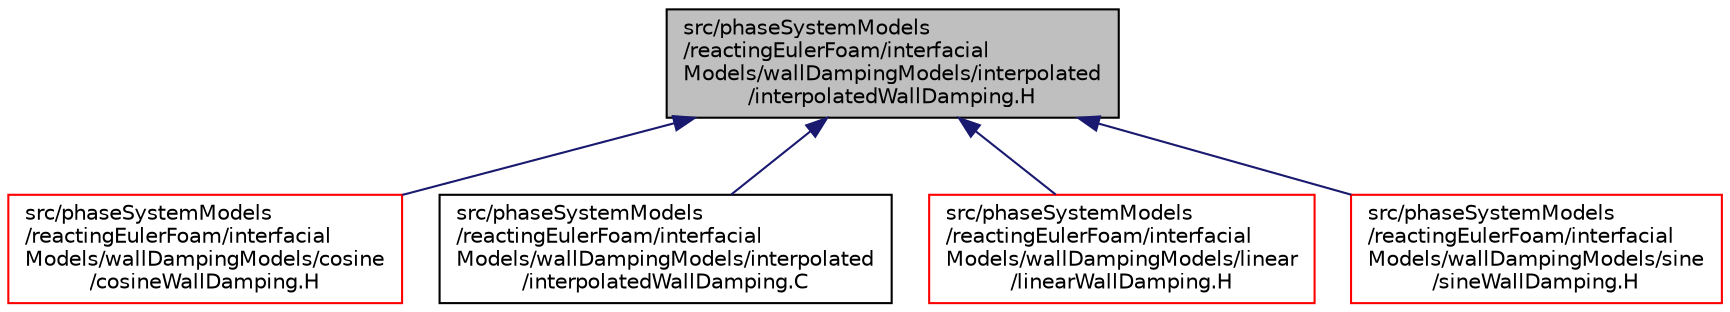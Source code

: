 digraph "src/phaseSystemModels/reactingEulerFoam/interfacialModels/wallDampingModels/interpolated/interpolatedWallDamping.H"
{
  bgcolor="transparent";
  edge [fontname="Helvetica",fontsize="10",labelfontname="Helvetica",labelfontsize="10"];
  node [fontname="Helvetica",fontsize="10",shape=record];
  Node1 [label="src/phaseSystemModels\l/reactingEulerFoam/interfacial\lModels/wallDampingModels/interpolated\l/interpolatedWallDamping.H",height=0.2,width=0.4,color="black", fillcolor="grey75", style="filled" fontcolor="black"];
  Node1 -> Node2 [dir="back",color="midnightblue",fontsize="10",style="solid",fontname="Helvetica"];
  Node2 [label="src/phaseSystemModels\l/reactingEulerFoam/interfacial\lModels/wallDampingModels/cosine\l/cosineWallDamping.H",height=0.2,width=0.4,color="red",URL="$cosineWallDamping_8H.html"];
  Node1 -> Node3 [dir="back",color="midnightblue",fontsize="10",style="solid",fontname="Helvetica"];
  Node3 [label="src/phaseSystemModels\l/reactingEulerFoam/interfacial\lModels/wallDampingModels/interpolated\l/interpolatedWallDamping.C",height=0.2,width=0.4,color="black",URL="$interpolatedWallDamping_8C.html"];
  Node1 -> Node4 [dir="back",color="midnightblue",fontsize="10",style="solid",fontname="Helvetica"];
  Node4 [label="src/phaseSystemModels\l/reactingEulerFoam/interfacial\lModels/wallDampingModels/linear\l/linearWallDamping.H",height=0.2,width=0.4,color="red",URL="$linearWallDamping_8H.html"];
  Node1 -> Node5 [dir="back",color="midnightblue",fontsize="10",style="solid",fontname="Helvetica"];
  Node5 [label="src/phaseSystemModels\l/reactingEulerFoam/interfacial\lModels/wallDampingModels/sine\l/sineWallDamping.H",height=0.2,width=0.4,color="red",URL="$sineWallDamping_8H.html"];
}

